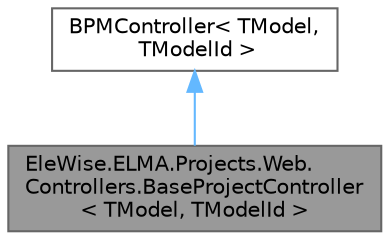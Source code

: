 digraph "EleWise.ELMA.Projects.Web.Controllers.BaseProjectController&lt; TModel, TModelId &gt;"
{
 // LATEX_PDF_SIZE
  bgcolor="transparent";
  edge [fontname=Helvetica,fontsize=10,labelfontname=Helvetica,labelfontsize=10];
  node [fontname=Helvetica,fontsize=10,shape=box,height=0.2,width=0.4];
  Node1 [id="Node000001",label="EleWise.ELMA.Projects.Web.\lControllers.BaseProjectController\l\< TModel, TModelId \>",height=0.2,width=0.4,color="gray40", fillcolor="grey60", style="filled", fontcolor="black",tooltip="Базовый контроллер для всех контроллеров модуля \"Управления проектами\"."];
  Node2 -> Node1 [id="edge1_Node000001_Node000002",dir="back",color="steelblue1",style="solid",tooltip=" "];
  Node2 [id="Node000002",label="BPMController\< TModel,\l TModelId \>",height=0.2,width=0.4,color="gray40", fillcolor="white", style="filled",tooltip=" "];
}
